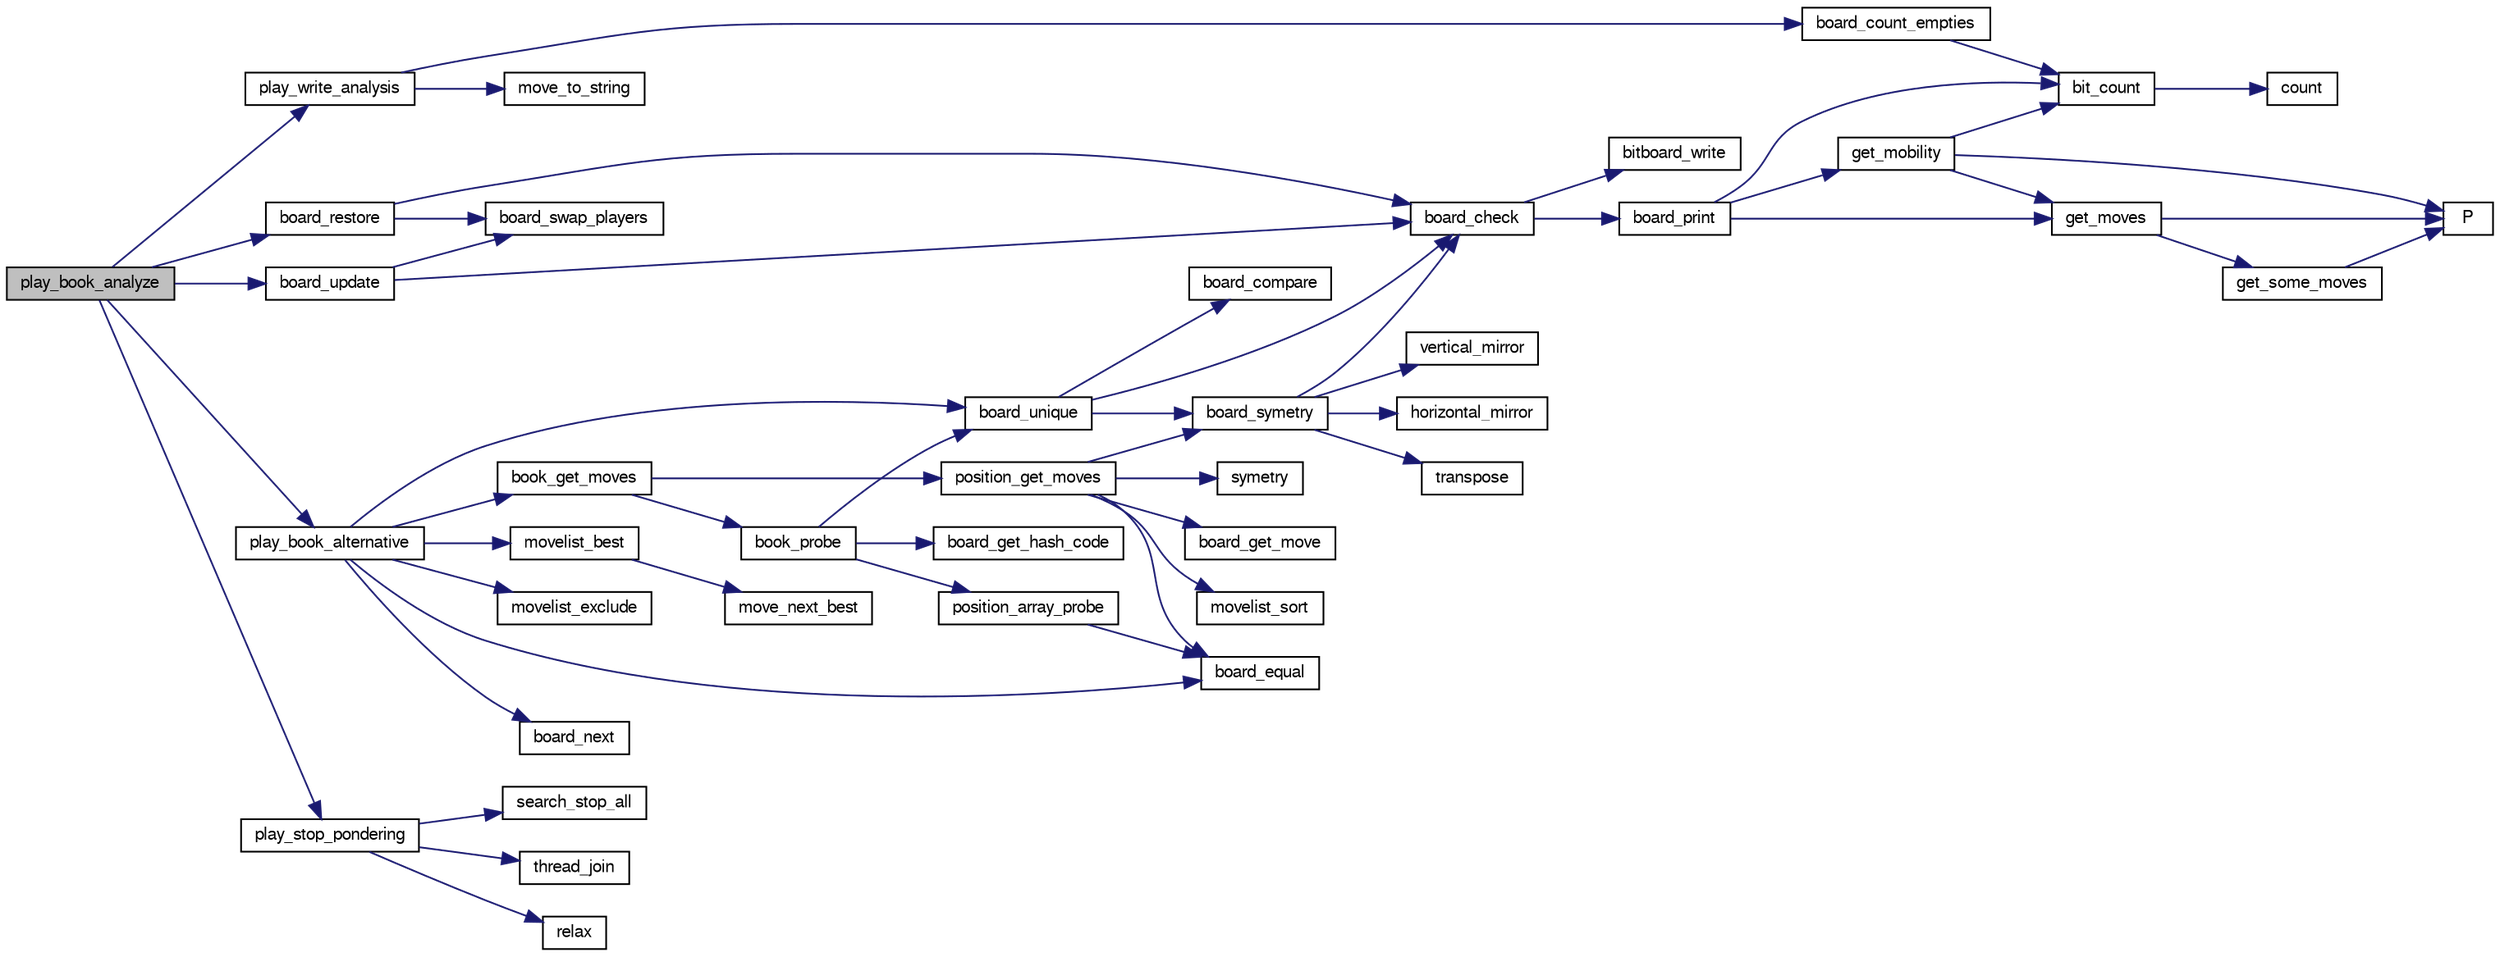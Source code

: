 digraph "play_book_analyze"
{
 // LATEX_PDF_SIZE
  bgcolor="transparent";
  edge [fontname="FreeSans",fontsize="10",labelfontname="FreeSans",labelfontsize="10"];
  node [fontname="FreeSans",fontsize="10",shape=record];
  rankdir="LR";
  Node1 [label="play_book_analyze",height=0.2,width=0.4,color="black", fillcolor="grey75", style="filled", fontcolor="black",tooltip="Analyze a played game."];
  Node1 -> Node2 [color="midnightblue",fontsize="10",style="solid",fontname="FreeSans"];
  Node2 [label="board_restore",height=0.2,width=0.4,color="black",URL="$board_8c.html#a101af447b84baa302b94c56822618f22",tooltip="Restore a board."];
  Node2 -> Node3 [color="midnightblue",fontsize="10",style="solid",fontname="FreeSans"];
  Node3 [label="board_check",height=0.2,width=0.4,color="black",URL="$board_8c.html#a849436f17b60e89ed91f8e5013ed9d04",tooltip="Check board consistency."];
  Node3 -> Node4 [color="midnightblue",fontsize="10",style="solid",fontname="FreeSans"];
  Node4 [label="bitboard_write",height=0.2,width=0.4,color="black",URL="$bit_8c.html#a519b18f67de9b8edbd98f687a13b45f5",tooltip="Print an unsigned long long as a board."];
  Node3 -> Node5 [color="midnightblue",fontsize="10",style="solid",fontname="FreeSans"];
  Node5 [label="board_print",height=0.2,width=0.4,color="black",URL="$board_8c.html#a27ccb92684d9e7194eeb3bc34311ad55",tooltip="Print out the board."];
  Node5 -> Node6 [color="midnightblue",fontsize="10",style="solid",fontname="FreeSans"];
  Node6 [label="bit_count",height=0.2,width=0.4,color="black",URL="$bit_8c.html#a830fec0a90989da1f1900ff609b92167",tooltip="Count the number of bits set to one in an unsigned long long."];
  Node6 -> Node7 [color="midnightblue",fontsize="10",style="solid",fontname="FreeSans"];
  Node7 [label="count",height=0.2,width=0.4,color="black",URL="$generate__flip_8c.html#a1a1d6a2cdbded5c35040f6555e948770",tooltip=" "];
  Node5 -> Node8 [color="midnightblue",fontsize="10",style="solid",fontname="FreeSans"];
  Node8 [label="get_mobility",height=0.2,width=0.4,color="black",URL="$board_8c.html#a7509639c4e49c56fe83b3d978580ed42",tooltip="Count legal moves."];
  Node8 -> Node6 [color="midnightblue",fontsize="10",style="solid",fontname="FreeSans"];
  Node8 -> Node9 [color="midnightblue",fontsize="10",style="solid",fontname="FreeSans"];
  Node9 [label="get_moves",height=0.2,width=0.4,color="black",URL="$board_8c.html#a7610dc936a6aea22b3c5e162f722a7a1",tooltip="Get legal moves."];
  Node9 -> Node10 [color="midnightblue",fontsize="10",style="solid",fontname="FreeSans"];
  Node10 [label="get_some_moves",height=0.2,width=0.4,color="black",URL="$board_8c.html#a5db071e3e4d26a0b7d6425bb6333dd7f",tooltip="Get a part of the moves."];
  Node10 -> Node11 [color="midnightblue",fontsize="10",style="solid",fontname="FreeSans"];
  Node11 [label="P",height=0.2,width=0.4,color="black",URL="$generate__flip_8c.html#a11481f01e169aee1117c83a352c22222",tooltip=" "];
  Node9 -> Node11 [color="midnightblue",fontsize="10",style="solid",fontname="FreeSans"];
  Node8 -> Node11 [color="midnightblue",fontsize="10",style="solid",fontname="FreeSans"];
  Node5 -> Node9 [color="midnightblue",fontsize="10",style="solid",fontname="FreeSans"];
  Node2 -> Node12 [color="midnightblue",fontsize="10",style="solid",fontname="FreeSans"];
  Node12 [label="board_swap_players",height=0.2,width=0.4,color="black",URL="$board_8c.html#a4d389fb0245969a39744349230ce7703",tooltip="Swap players."];
  Node1 -> Node13 [color="midnightblue",fontsize="10",style="solid",fontname="FreeSans"];
  Node13 [label="board_update",height=0.2,width=0.4,color="black",URL="$board_8c.html#a2d24dea46d67d71b1d9fe9f515d8d675",tooltip="Update a board."];
  Node13 -> Node3 [color="midnightblue",fontsize="10",style="solid",fontname="FreeSans"];
  Node13 -> Node12 [color="midnightblue",fontsize="10",style="solid",fontname="FreeSans"];
  Node1 -> Node14 [color="midnightblue",fontsize="10",style="solid",fontname="FreeSans"];
  Node14 [label="play_book_alternative",height=0.2,width=0.4,color="black",URL="$play_8c.html#a0a53dfd153477f6332c030733e3a2d56",tooltip="Seek for the best alternative move from the opening book."];
  Node14 -> Node15 [color="midnightblue",fontsize="10",style="solid",fontname="FreeSans"];
  Node15 [label="board_equal",height=0.2,width=0.4,color="black",URL="$board_8c.html#a8b5bfe9db13bf07894a8bc77e3ebfbbe",tooltip="Compare two board for equality."];
  Node14 -> Node16 [color="midnightblue",fontsize="10",style="solid",fontname="FreeSans"];
  Node16 [label="board_next",height=0.2,width=0.4,color="black",URL="$board_8c.html#aa02d38e320edf6b9d695e2b1eed6c85f",tooltip="Compute a board resulting of a move played on a previous board."];
  Node14 -> Node17 [color="midnightblue",fontsize="10",style="solid",fontname="FreeSans"];
  Node17 [label="board_unique",height=0.2,width=0.4,color="black",URL="$board_8c.html#a66911c3a003f5fb27a87503b5bb04f6d",tooltip="unique board"];
  Node17 -> Node3 [color="midnightblue",fontsize="10",style="solid",fontname="FreeSans"];
  Node17 -> Node18 [color="midnightblue",fontsize="10",style="solid",fontname="FreeSans"];
  Node18 [label="board_compare",height=0.2,width=0.4,color="black",URL="$board_8c.html#a491a2e6d66c4c479a913292594db7b01",tooltip="Compare two board."];
  Node17 -> Node19 [color="midnightblue",fontsize="10",style="solid",fontname="FreeSans"];
  Node19 [label="board_symetry",height=0.2,width=0.4,color="black",URL="$board_8c.html#aefe9a86ea799322c9c9da6255ebb9d29",tooltip="symetric board"];
  Node19 -> Node3 [color="midnightblue",fontsize="10",style="solid",fontname="FreeSans"];
  Node19 -> Node20 [color="midnightblue",fontsize="10",style="solid",fontname="FreeSans"];
  Node20 [label="horizontal_mirror",height=0.2,width=0.4,color="black",URL="$bit_8c.html#a7826d84dcc6e19830bf93448eee22f4c",tooltip="Mirror the unsigned long long (exchange the line 1 - 8, 2 - 7, 3 - 6 & 4 - 5)."];
  Node19 -> Node21 [color="midnightblue",fontsize="10",style="solid",fontname="FreeSans"];
  Node21 [label="transpose",height=0.2,width=0.4,color="black",URL="$bit_8c.html#a62b47100450786b2738045b2f8aeebb3",tooltip="Transpose the unsigned long long (symetry % A1-H8 diagonal)."];
  Node19 -> Node22 [color="midnightblue",fontsize="10",style="solid",fontname="FreeSans"];
  Node22 [label="vertical_mirror",height=0.2,width=0.4,color="black",URL="$bit_8c.html#a896c459f1b772f5f4da4e72a0953330b",tooltip="Mirror the unsigned long long (exchange the lines A - H, B - G, C - F & D - E.)."];
  Node14 -> Node23 [color="midnightblue",fontsize="10",style="solid",fontname="FreeSans"];
  Node23 [label="book_get_moves",height=0.2,width=0.4,color="black",URL="$book_8c.html#aa1610f481122264992eac876893fdf35",tooltip="Get a list of moves from the book."];
  Node23 -> Node24 [color="midnightblue",fontsize="10",style="solid",fontname="FreeSans"];
  Node24 [label="book_probe",height=0.2,width=0.4,color="black",URL="$book_8c.html#a0618aa17a7aef4ce9704705ab3f4a8fa",tooltip="Find a position in the book."];
  Node24 -> Node25 [color="midnightblue",fontsize="10",style="solid",fontname="FreeSans"];
  Node25 [label="board_get_hash_code",height=0.2,width=0.4,color="black",URL="$board_8c.html#a0e6cff6e714bcb714e2b9b2d7b9fbec6",tooltip="Compute a hash code."];
  Node24 -> Node17 [color="midnightblue",fontsize="10",style="solid",fontname="FreeSans"];
  Node24 -> Node26 [color="midnightblue",fontsize="10",style="solid",fontname="FreeSans"];
  Node26 [label="position_array_probe",height=0.2,width=0.4,color="black",URL="$book_8c.html#a4b85ae156ceeffb8dfc802ccd4e96804",tooltip="Find a position in the array."];
  Node26 -> Node15 [color="midnightblue",fontsize="10",style="solid",fontname="FreeSans"];
  Node23 -> Node27 [color="midnightblue",fontsize="10",style="solid",fontname="FreeSans"];
  Node27 [label="position_get_moves",height=0.2,width=0.4,color="black",URL="$book_8c.html#a66fb9c00f652c4cb754bee6878794976",tooltip="Get moves from a position."];
  Node27 -> Node15 [color="midnightblue",fontsize="10",style="solid",fontname="FreeSans"];
  Node27 -> Node28 [color="midnightblue",fontsize="10",style="solid",fontname="FreeSans"];
  Node28 [label="board_get_move",height=0.2,width=0.4,color="black",URL="$board_8c.html#a3b5748c109770fe228ea15b562c0f113",tooltip="Compute a move."];
  Node27 -> Node19 [color="midnightblue",fontsize="10",style="solid",fontname="FreeSans"];
  Node27 -> Node29 [color="midnightblue",fontsize="10",style="solid",fontname="FreeSans"];
  Node29 [label="movelist_sort",height=0.2,width=0.4,color="black",URL="$move_8c.html#a38bfc9e186591a76e2b3c673075effd3",tooltip="Sort all moves."];
  Node27 -> Node30 [color="midnightblue",fontsize="10",style="solid",fontname="FreeSans"];
  Node30 [label="symetry",height=0.2,width=0.4,color="black",URL="$move_8c.html#ad86f112611fc92f36388568fa14bde8f",tooltip="Get a symetric square coordinate."];
  Node14 -> Node31 [color="midnightblue",fontsize="10",style="solid",fontname="FreeSans"];
  Node31 [label="movelist_best",height=0.2,width=0.4,color="black",URL="$move_8c.html#ac87c2b61dabee0d8cf341b23ccf53adb",tooltip="Return the best move of the list."];
  Node31 -> Node32 [color="midnightblue",fontsize="10",style="solid",fontname="FreeSans"];
  Node32 [label="move_next_best",height=0.2,width=0.4,color="black",URL="$move_8c.html#af32bd5c1897e4e470f7cafd35e409dbf",tooltip="Return the next best move from the list."];
  Node14 -> Node33 [color="midnightblue",fontsize="10",style="solid",fontname="FreeSans"];
  Node33 [label="movelist_exclude",height=0.2,width=0.4,color="black",URL="$move_8c.html#aaca84d935896de10246179ca27982929",tooltip="Exclude a move."];
  Node1 -> Node34 [color="midnightblue",fontsize="10",style="solid",fontname="FreeSans"];
  Node34 [label="play_stop_pondering",height=0.2,width=0.4,color="black",URL="$play_8c.html#a4a4b7bf94f1ee79c788fbcca3ddc347f",tooltip="Stop pondering."];
  Node34 -> Node35 [color="midnightblue",fontsize="10",style="solid",fontname="FreeSans"];
  Node35 [label="relax",height=0.2,width=0.4,color="black",URL="$util_8c.html#ae20ec7bae5f5bc33f169d416601e2eea",tooltip="sleep for t ms."];
  Node34 -> Node36 [color="midnightblue",fontsize="10",style="solid",fontname="FreeSans"];
  Node36 [label="search_stop_all",height=0.2,width=0.4,color="black",URL="$search_8c.html#ad775910af78c46412b5ee4b8bc887b67",tooltip="Stop the search."];
  Node34 -> Node37 [color="midnightblue",fontsize="10",style="solid",fontname="FreeSans"];
  Node37 [label="thread_join",height=0.2,width=0.4,color="black",URL="$util_8c.html#a52efa84f4cfd49921787886d9543ab64",tooltip="Join a thread."];
  Node1 -> Node38 [color="midnightblue",fontsize="10",style="solid",fontname="FreeSans"];
  Node38 [label="play_write_analysis",height=0.2,width=0.4,color="black",URL="$play_8c.html#afeed2ec8c963958cde256e5ff1b33aa4",tooltip="Write a line if an analysis."];
  Node38 -> Node39 [color="midnightblue",fontsize="10",style="solid",fontname="FreeSans"];
  Node39 [label="board_count_empties",height=0.2,width=0.4,color="black",URL="$board_8c.html#a35de0f1560f069cd442105c319df2c15",tooltip="Check if the game is over."];
  Node39 -> Node6 [color="midnightblue",fontsize="10",style="solid",fontname="FreeSans"];
  Node38 -> Node40 [color="midnightblue",fontsize="10",style="solid",fontname="FreeSans"];
  Node40 [label="move_to_string",height=0.2,width=0.4,color="black",URL="$move_8c.html#a5d61a3318dc80a3171250974a921055d",tooltip="Print out a move."];
}
